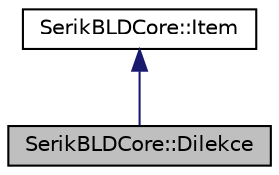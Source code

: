 digraph "SerikBLDCore::Dilekce"
{
 // LATEX_PDF_SIZE
  edge [fontname="Helvetica",fontsize="10",labelfontname="Helvetica",labelfontsize="10"];
  node [fontname="Helvetica",fontsize="10",shape=record];
  Node1 [label="SerikBLDCore::Dilekce",height=0.2,width=0.4,color="black", fillcolor="grey75", style="filled", fontcolor="black",tooltip=" "];
  Node2 -> Node1 [dir="back",color="midnightblue",fontsize="10",style="solid",fontname="Helvetica"];
  Node2 [label="SerikBLDCore::Item",height=0.2,width=0.4,color="black", fillcolor="white", style="filled",URL="$d8/dc7/class_serik_b_l_d_core_1_1_item.html",tooltip=" "];
}
